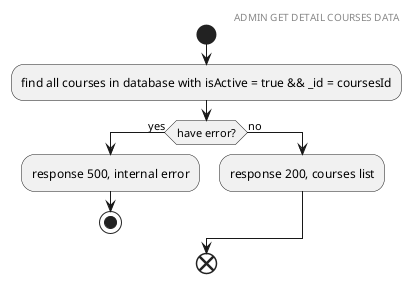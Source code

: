 @startuml Admin get detail courses data
  header ADMIN GET DETAIL COURSES DATA
  start
    :find all courses in database with isActive = true && _id = coursesId;
    if (have error?) then (yes)
      :response 500, internal error;
      stop
    else (no)
      :response 200, courses list;
    endif
  end
@enduml